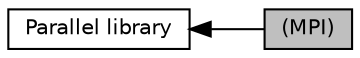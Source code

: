 digraph "(MPI)"
{
  edge [fontname="Helvetica",fontsize="10",labelfontname="Helvetica",labelfontsize="10"];
  node [fontname="Helvetica",fontsize="10",shape=record];
  rankdir=LR;
  Node0 [label="(MPI)",height=0.2,width=0.4,color="black", fillcolor="grey75", style="filled", fontcolor="black"];
  Node1 [label="Parallel library",height=0.2,width=0.4,color="black", fillcolor="white", style="filled",URL="$group__ParallelLibrary.html"];
  Node1->Node0 [shape=plaintext, dir="back", style="solid"];
}
